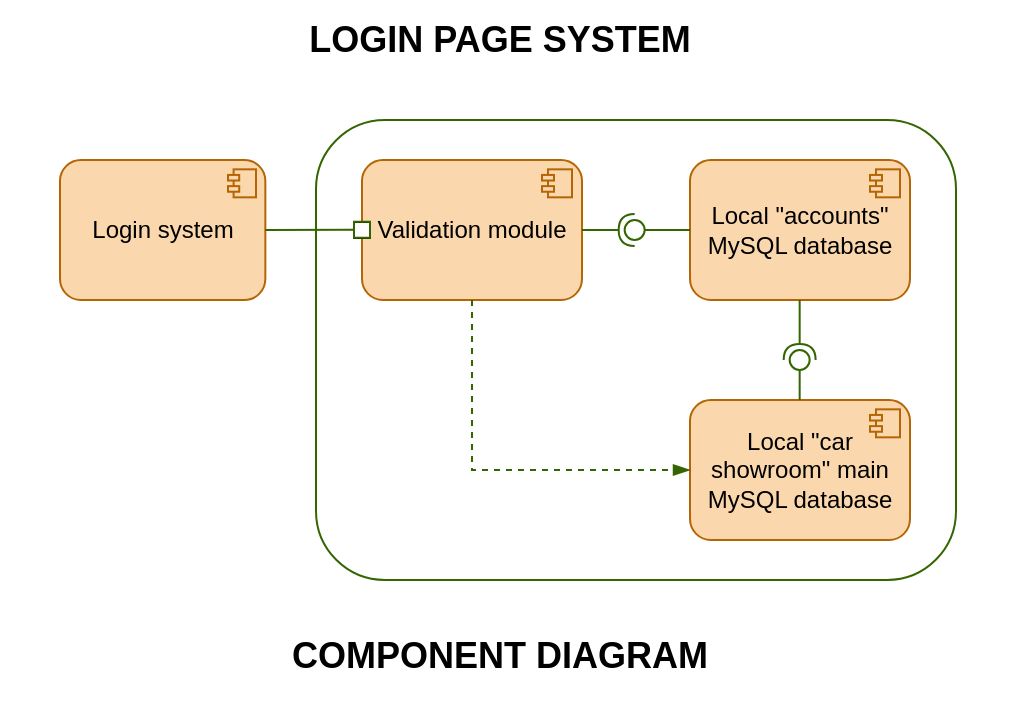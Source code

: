 <mxfile version="21.8.2" type="google">
  <diagram name="Страница — 1" id="nXH7_4AlD6DEYDHAi0ZK">
    <mxGraphModel grid="1" page="1" gridSize="10" guides="1" tooltips="1" connect="1" arrows="1" fold="1" pageScale="1" pageWidth="700" pageHeight="350" math="0" shadow="0">
      <root>
        <mxCell id="0" />
        <mxCell id="1" parent="0" />
        <mxCell id="6H462bldO4NuwcXayYSt-18" value="" style="rounded=1;whiteSpace=wrap;html=1;fillColor=none;strokeColor=#336600;" vertex="1" parent="1">
          <mxGeometry x="258" y="60" width="320" height="230" as="geometry" />
        </mxCell>
        <mxCell id="fwuoHdn6opd7A-d2j0qr-1" value="&lt;b style=&quot;font-size: 18px;&quot;&gt;LOGIN PAGE SYSTEM&lt;/b&gt;" style="text;html=1;strokeColor=none;fillColor=none;align=center;verticalAlign=middle;whiteSpace=wrap;rounded=0;fontSize=18;" vertex="1" parent="1">
          <mxGeometry x="249" y="10" width="202" height="20" as="geometry" />
        </mxCell>
        <mxCell id="fwuoHdn6opd7A-d2j0qr-2" value="COMPONENT DIAGRAM" style="text;html=1;strokeColor=none;fillColor=none;align=center;verticalAlign=middle;whiteSpace=wrap;rounded=0;fontStyle=1;fontSize=18;" vertex="1" parent="1">
          <mxGeometry x="239" y="315" width="222" height="25" as="geometry" />
        </mxCell>
        <mxCell id="HfT3RWQBHopwO4YmKUtO-11" value="" style="group" connectable="0" vertex="1" parent="1">
          <mxGeometry x="130" y="80" width="102.67" height="70" as="geometry" />
        </mxCell>
        <mxCell id="HfT3RWQBHopwO4YmKUtO-9" value="Login system" style="rounded=1;whiteSpace=wrap;html=1;fillColor=#fad7ac;strokeColor=#b46504;" vertex="1" parent="HfT3RWQBHopwO4YmKUtO-11">
          <mxGeometry width="102.67" height="70" as="geometry" />
        </mxCell>
        <mxCell id="HfT3RWQBHopwO4YmKUtO-10" value="" style="group" connectable="0" vertex="1" parent="HfT3RWQBHopwO4YmKUtO-11">
          <mxGeometry x="84.003" y="4.667" width="14.0" height="14" as="geometry" />
        </mxCell>
        <mxCell id="HfT3RWQBHopwO4YmKUtO-6" value="" style="rounded=0;whiteSpace=wrap;html=1;fillColor=#fad7ac;strokeColor=#b46504;" vertex="1" parent="HfT3RWQBHopwO4YmKUtO-10">
          <mxGeometry x="2.8" width="11.2" height="14" as="geometry" />
        </mxCell>
        <mxCell id="HfT3RWQBHopwO4YmKUtO-7" value="" style="rounded=0;whiteSpace=wrap;html=1;fillColor=#fad7ac;strokeColor=#b46504;" vertex="1" parent="HfT3RWQBHopwO4YmKUtO-10">
          <mxGeometry y="2.8" width="5.6" height="2.8" as="geometry" />
        </mxCell>
        <mxCell id="HfT3RWQBHopwO4YmKUtO-8" value="" style="rounded=0;whiteSpace=wrap;html=1;fillColor=#fad7ac;strokeColor=#b46504;" vertex="1" parent="HfT3RWQBHopwO4YmKUtO-10">
          <mxGeometry y="8.4" width="5.6" height="2.8" as="geometry" />
        </mxCell>
        <mxCell id="HfT3RWQBHopwO4YmKUtO-15" value="" style="group" connectable="0" vertex="1" parent="1">
          <mxGeometry x="445" y="80" width="110" height="70" as="geometry" />
        </mxCell>
        <mxCell id="HfT3RWQBHopwO4YmKUtO-16" value="Local &quot;accounts&quot; MySQL database" style="rounded=1;whiteSpace=wrap;html=1;fillColor=#fad7ac;strokeColor=#b46504;" vertex="1" parent="HfT3RWQBHopwO4YmKUtO-15">
          <mxGeometry width="110" height="70" as="geometry" />
        </mxCell>
        <mxCell id="HfT3RWQBHopwO4YmKUtO-17" value="" style="group" connectable="0" vertex="1" parent="HfT3RWQBHopwO4YmKUtO-15">
          <mxGeometry x="90.0" y="4.667" width="15" height="14" as="geometry" />
        </mxCell>
        <mxCell id="HfT3RWQBHopwO4YmKUtO-18" value="" style="rounded=0;whiteSpace=wrap;html=1;fillColor=#fad7ac;strokeColor=#b46504;" vertex="1" parent="HfT3RWQBHopwO4YmKUtO-17">
          <mxGeometry x="3" width="12" height="14" as="geometry" />
        </mxCell>
        <mxCell id="HfT3RWQBHopwO4YmKUtO-19" value="" style="rounded=0;whiteSpace=wrap;html=1;fillColor=#fad7ac;strokeColor=#b46504;" vertex="1" parent="HfT3RWQBHopwO4YmKUtO-17">
          <mxGeometry y="2.8" width="6" height="2.8" as="geometry" />
        </mxCell>
        <mxCell id="HfT3RWQBHopwO4YmKUtO-20" value="" style="rounded=0;whiteSpace=wrap;html=1;fillColor=#fad7ac;strokeColor=#b46504;" vertex="1" parent="HfT3RWQBHopwO4YmKUtO-17">
          <mxGeometry y="8.4" width="6" height="2.8" as="geometry" />
        </mxCell>
        <mxCell id="HfT3RWQBHopwO4YmKUtO-21" value="" style="group" connectable="0" vertex="1" parent="1">
          <mxGeometry x="445" y="200" width="110" height="70" as="geometry" />
        </mxCell>
        <mxCell id="HfT3RWQBHopwO4YmKUtO-22" value="Local &quot;car showroom&quot; main MySQL database" style="rounded=1;whiteSpace=wrap;html=1;fillColor=#fad7ac;strokeColor=#b46504;" vertex="1" parent="HfT3RWQBHopwO4YmKUtO-21">
          <mxGeometry width="110.0" height="70" as="geometry" />
        </mxCell>
        <mxCell id="HfT3RWQBHopwO4YmKUtO-23" value="" style="group" connectable="0" vertex="1" parent="HfT3RWQBHopwO4YmKUtO-21">
          <mxGeometry x="90.0" y="4.667" width="15.0" height="14" as="geometry" />
        </mxCell>
        <mxCell id="HfT3RWQBHopwO4YmKUtO-24" value="" style="rounded=0;whiteSpace=wrap;html=1;fillColor=#fad7ac;strokeColor=#b46504;" vertex="1" parent="HfT3RWQBHopwO4YmKUtO-23">
          <mxGeometry x="3" width="12" height="14" as="geometry" />
        </mxCell>
        <mxCell id="HfT3RWQBHopwO4YmKUtO-25" value="" style="rounded=0;whiteSpace=wrap;html=1;fillColor=#fad7ac;strokeColor=#b46504;" vertex="1" parent="HfT3RWQBHopwO4YmKUtO-23">
          <mxGeometry y="2.8" width="6" height="2.8" as="geometry" />
        </mxCell>
        <mxCell id="HfT3RWQBHopwO4YmKUtO-26" value="" style="rounded=0;whiteSpace=wrap;html=1;fillColor=#fad7ac;strokeColor=#b46504;" vertex="1" parent="HfT3RWQBHopwO4YmKUtO-23">
          <mxGeometry y="8.4" width="6" height="2.8" as="geometry" />
        </mxCell>
        <mxCell id="HfT3RWQBHopwO4YmKUtO-28" value="" style="group" connectable="0" vertex="1" parent="1">
          <mxGeometry x="281" y="80" width="110" height="70" as="geometry" />
        </mxCell>
        <mxCell id="HfT3RWQBHopwO4YmKUtO-29" value="Validation module" style="rounded=1;whiteSpace=wrap;html=1;fillColor=#fad7ac;strokeColor=#b46504;" vertex="1" parent="HfT3RWQBHopwO4YmKUtO-28">
          <mxGeometry width="110.0" height="70" as="geometry" />
        </mxCell>
        <mxCell id="HfT3RWQBHopwO4YmKUtO-30" value="" style="group" connectable="0" vertex="1" parent="HfT3RWQBHopwO4YmKUtO-28">
          <mxGeometry x="90.0" y="4.667" width="15.0" height="14" as="geometry" />
        </mxCell>
        <mxCell id="HfT3RWQBHopwO4YmKUtO-31" value="" style="rounded=0;whiteSpace=wrap;html=1;fillColor=#fad7ac;strokeColor=#b46504;" vertex="1" parent="HfT3RWQBHopwO4YmKUtO-30">
          <mxGeometry x="3" width="12" height="14" as="geometry" />
        </mxCell>
        <mxCell id="HfT3RWQBHopwO4YmKUtO-32" value="" style="rounded=0;whiteSpace=wrap;html=1;fillColor=#fad7ac;strokeColor=#b46504;" vertex="1" parent="HfT3RWQBHopwO4YmKUtO-30">
          <mxGeometry y="2.8" width="6" height="2.8" as="geometry" />
        </mxCell>
        <mxCell id="HfT3RWQBHopwO4YmKUtO-33" value="" style="rounded=0;whiteSpace=wrap;html=1;fillColor=#fad7ac;strokeColor=#b46504;" vertex="1" parent="HfT3RWQBHopwO4YmKUtO-30">
          <mxGeometry y="8.4" width="6" height="2.8" as="geometry" />
        </mxCell>
        <mxCell id="6H462bldO4NuwcXayYSt-19" value="" style="rounded=0;whiteSpace=wrap;html=1;" vertex="1" parent="HfT3RWQBHopwO4YmKUtO-28">
          <mxGeometry x="-4" y="31" width="8" height="8" as="geometry" />
        </mxCell>
        <mxCell id="6H462bldO4NuwcXayYSt-1" value="" style="endArrow=box;html=1;rounded=0;endFill=0;strokeColor=#336600;entryX=0;entryY=0.5;entryDx=0;entryDy=0;exitX=1;exitY=0.5;exitDx=0;exitDy=0;" edge="1" parent="1" source="HfT3RWQBHopwO4YmKUtO-9">
          <mxGeometry width="50" height="50" relative="1" as="geometry">
            <mxPoint x="247.67" y="114.86" as="sourcePoint" />
            <mxPoint x="285" y="114.86" as="targetPoint" />
          </mxGeometry>
        </mxCell>
        <mxCell id="6H462bldO4NuwcXayYSt-7" value="" style="rounded=0;orthogonalLoop=1;jettySize=auto;html=1;endArrow=halfCircle;endFill=0;endSize=6;strokeWidth=1;sketch=0;exitX=1;exitY=0.5;exitDx=0;exitDy=0;strokeColor=#336600;" edge="1" parent="1" source="HfT3RWQBHopwO4YmKUtO-29" target="6H462bldO4NuwcXayYSt-9">
          <mxGeometry relative="1" as="geometry">
            <mxPoint x="395" y="165" as="sourcePoint" />
          </mxGeometry>
        </mxCell>
        <mxCell id="6H462bldO4NuwcXayYSt-8" value="" style="rounded=0;orthogonalLoop=1;jettySize=auto;html=1;endArrow=oval;endFill=0;sketch=0;sourcePerimeterSpacing=0;targetPerimeterSpacing=0;endSize=10;exitX=0;exitY=0.5;exitDx=0;exitDy=0;strokeColor=#336600;" edge="1" parent="1" source="HfT3RWQBHopwO4YmKUtO-16" target="6H462bldO4NuwcXayYSt-9">
          <mxGeometry relative="1" as="geometry">
            <mxPoint x="425" y="165" as="sourcePoint" />
          </mxGeometry>
        </mxCell>
        <mxCell id="6H462bldO4NuwcXayYSt-9" value="" style="ellipse;whiteSpace=wrap;html=1;align=center;aspect=fixed;fillColor=none;strokeColor=none;resizable=0;perimeter=centerPerimeter;rotatable=0;allowArrows=0;points=[];outlineConnect=1;" vertex="1" parent="1">
          <mxGeometry x="412.33" y="110" width="10" height="10" as="geometry" />
        </mxCell>
        <mxCell id="6H462bldO4NuwcXayYSt-14" value="" style="rounded=0;orthogonalLoop=1;jettySize=auto;html=1;endArrow=halfCircle;endFill=0;endSize=6;strokeWidth=1;sketch=0;strokeColor=#336600;" edge="1" parent="1">
          <mxGeometry relative="1" as="geometry">
            <mxPoint x="499.83" y="150" as="sourcePoint" />
            <mxPoint x="499.83" y="180" as="targetPoint" />
          </mxGeometry>
        </mxCell>
        <mxCell id="6H462bldO4NuwcXayYSt-15" value="" style="rounded=0;orthogonalLoop=1;jettySize=auto;html=1;endArrow=oval;endFill=0;sketch=0;sourcePerimeterSpacing=0;targetPerimeterSpacing=0;endSize=10;strokeColor=#336600;" edge="1" parent="1">
          <mxGeometry relative="1" as="geometry">
            <mxPoint x="499.83" y="200" as="sourcePoint" />
            <mxPoint x="499.83" y="180" as="targetPoint" />
          </mxGeometry>
        </mxCell>
        <mxCell id="6H462bldO4NuwcXayYSt-16" value="" style="endArrow=blockThin;dashed=1;endFill=1;endSize=6;html=1;rounded=0;strokeColor=#336600;entryX=0;entryY=0.5;entryDx=0;entryDy=0;exitX=0.5;exitY=1;exitDx=0;exitDy=0;edgeStyle=orthogonalEdgeStyle;arcSize=20;" edge="1" parent="1" source="HfT3RWQBHopwO4YmKUtO-29" target="HfT3RWQBHopwO4YmKUtO-22">
          <mxGeometry width="160" relative="1" as="geometry">
            <mxPoint x="265" y="220" as="sourcePoint" />
            <mxPoint x="425" y="220" as="targetPoint" />
          </mxGeometry>
        </mxCell>
        <mxCell id="6H462bldO4NuwcXayYSt-22" value="" style="swimlane;startSize=0;strokeColor=none;" vertex="1" parent="1">
          <mxGeometry x="100" width="510" height="350" as="geometry" />
        </mxCell>
      </root>
    </mxGraphModel>
  </diagram>
</mxfile>
